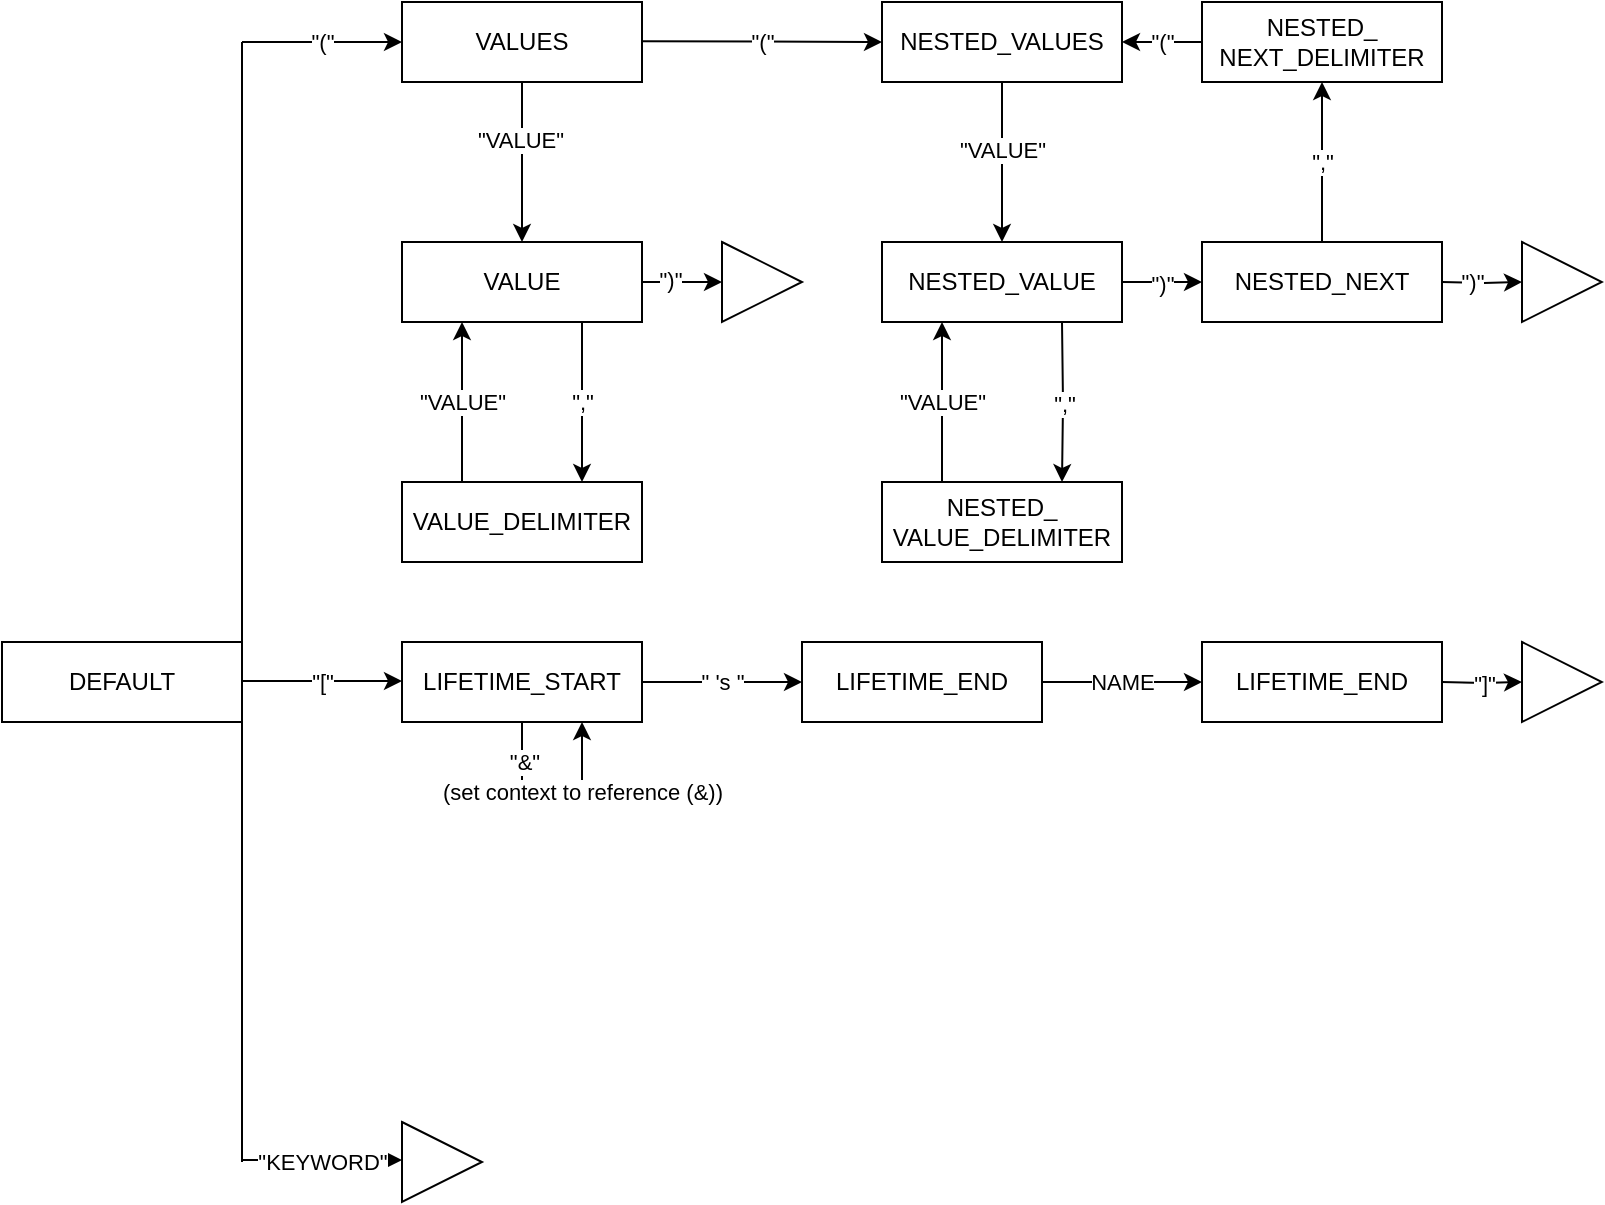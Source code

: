 <mxfile version="20.7.4" type="device"><diagram id="vXEssAmOKH0UY6YTsKDj" name="Seite-1"><mxGraphModel dx="1229" dy="599" grid="1" gridSize="10" guides="1" tooltips="1" connect="1" arrows="1" fold="1" page="1" pageScale="1" pageWidth="827" pageHeight="1169" math="0" shadow="0"><root><mxCell id="0"/><mxCell id="1" parent="0"/><mxCell id="vdOMh-BG7sZjLrH2iIUA-4" style="edgeStyle=orthogonalEdgeStyle;rounded=0;orthogonalLoop=1;jettySize=auto;html=1;exitX=0.5;exitY=1;exitDx=0;exitDy=0;" edge="1" parent="1" source="vdOMh-BG7sZjLrH2iIUA-1" target="vdOMh-BG7sZjLrH2iIUA-3"><mxGeometry relative="1" as="geometry"/></mxCell><mxCell id="vdOMh-BG7sZjLrH2iIUA-5" value="&quot;VALUE&quot;" style="edgeLabel;html=1;align=center;verticalAlign=middle;resizable=0;points=[];" vertex="1" connectable="0" parent="vdOMh-BG7sZjLrH2iIUA-4"><mxGeometry x="-0.278" y="-1" relative="1" as="geometry"><mxPoint as="offset"/></mxGeometry></mxCell><mxCell id="vdOMh-BG7sZjLrH2iIUA-1" value="VALUES" style="rounded=0;whiteSpace=wrap;html=1;" vertex="1" parent="1"><mxGeometry x="200" width="120" height="40" as="geometry"/></mxCell><mxCell id="vdOMh-BG7sZjLrH2iIUA-2" value="&quot;(&quot;&lt;br&gt;" style="endArrow=classic;html=1;rounded=0;entryX=0;entryY=0.5;entryDx=0;entryDy=0;" edge="1" parent="1" target="vdOMh-BG7sZjLrH2iIUA-1"><mxGeometry width="50" height="50" relative="1" as="geometry"><mxPoint x="120" y="20" as="sourcePoint"/><mxPoint x="180" y="10" as="targetPoint"/></mxGeometry></mxCell><mxCell id="vdOMh-BG7sZjLrH2iIUA-7" value="&quot;,&quot;" style="edgeStyle=orthogonalEdgeStyle;rounded=0;orthogonalLoop=1;jettySize=auto;html=1;exitX=0.75;exitY=1;exitDx=0;exitDy=0;entryX=0.75;entryY=0;entryDx=0;entryDy=0;" edge="1" parent="1" source="vdOMh-BG7sZjLrH2iIUA-3" target="vdOMh-BG7sZjLrH2iIUA-6"><mxGeometry relative="1" as="geometry"/></mxCell><mxCell id="vdOMh-BG7sZjLrH2iIUA-11" style="edgeStyle=orthogonalEdgeStyle;rounded=0;orthogonalLoop=1;jettySize=auto;html=1;exitX=1;exitY=0.5;exitDx=0;exitDy=0;entryX=0;entryY=0.5;entryDx=0;entryDy=0;" edge="1" parent="1" source="vdOMh-BG7sZjLrH2iIUA-3" target="vdOMh-BG7sZjLrH2iIUA-9"><mxGeometry relative="1" as="geometry"/></mxCell><mxCell id="vdOMh-BG7sZjLrH2iIUA-12" value="&quot;)&quot;" style="edgeLabel;html=1;align=center;verticalAlign=middle;resizable=0;points=[];" vertex="1" connectable="0" parent="vdOMh-BG7sZjLrH2iIUA-11"><mxGeometry x="-0.295" y="1" relative="1" as="geometry"><mxPoint as="offset"/></mxGeometry></mxCell><mxCell id="vdOMh-BG7sZjLrH2iIUA-3" value="VALUE" style="rounded=0;whiteSpace=wrap;html=1;" vertex="1" parent="1"><mxGeometry x="200" y="120" width="120" height="40" as="geometry"/></mxCell><mxCell id="vdOMh-BG7sZjLrH2iIUA-8" value="&quot;VALUE&quot;" style="edgeStyle=orthogonalEdgeStyle;rounded=0;orthogonalLoop=1;jettySize=auto;html=1;exitX=0.25;exitY=0;exitDx=0;exitDy=0;entryX=0.25;entryY=1;entryDx=0;entryDy=0;" edge="1" parent="1" source="vdOMh-BG7sZjLrH2iIUA-6" target="vdOMh-BG7sZjLrH2iIUA-3"><mxGeometry relative="1" as="geometry"/></mxCell><mxCell id="vdOMh-BG7sZjLrH2iIUA-6" value="VALUE_DELIMITER" style="rounded=0;whiteSpace=wrap;html=1;" vertex="1" parent="1"><mxGeometry x="200" y="240" width="120" height="40" as="geometry"/></mxCell><mxCell id="vdOMh-BG7sZjLrH2iIUA-9" value="" style="triangle;whiteSpace=wrap;html=1;" vertex="1" parent="1"><mxGeometry x="360" y="120" width="40" height="40" as="geometry"/></mxCell><mxCell id="vdOMh-BG7sZjLrH2iIUA-13" value="&quot;(&quot;&lt;br&gt;" style="endArrow=classic;html=1;rounded=0;entryX=0;entryY=0.5;entryDx=0;entryDy=0;" edge="1" parent="1" target="vdOMh-BG7sZjLrH2iIUA-14"><mxGeometry width="50" height="50" relative="1" as="geometry"><mxPoint x="320" y="19.57" as="sourcePoint"/><mxPoint x="480" y="20" as="targetPoint"/></mxGeometry></mxCell><mxCell id="vdOMh-BG7sZjLrH2iIUA-16" style="edgeStyle=orthogonalEdgeStyle;rounded=0;orthogonalLoop=1;jettySize=auto;html=1;exitX=0.5;exitY=1;exitDx=0;exitDy=0;entryX=0.5;entryY=0;entryDx=0;entryDy=0;" edge="1" parent="1" source="vdOMh-BG7sZjLrH2iIUA-14" target="vdOMh-BG7sZjLrH2iIUA-15"><mxGeometry relative="1" as="geometry"/></mxCell><mxCell id="vdOMh-BG7sZjLrH2iIUA-17" value="&quot;VALUE&quot;" style="edgeLabel;html=1;align=center;verticalAlign=middle;resizable=0;points=[];" vertex="1" connectable="0" parent="vdOMh-BG7sZjLrH2iIUA-16"><mxGeometry x="-0.157" relative="1" as="geometry"><mxPoint as="offset"/></mxGeometry></mxCell><mxCell id="vdOMh-BG7sZjLrH2iIUA-14" value="NESTED_VALUES" style="rounded=0;whiteSpace=wrap;html=1;" vertex="1" parent="1"><mxGeometry x="440" width="120" height="40" as="geometry"/></mxCell><mxCell id="vdOMh-BG7sZjLrH2iIUA-21" value="&quot;)&quot;" style="edgeStyle=orthogonalEdgeStyle;rounded=0;orthogonalLoop=1;jettySize=auto;html=1;" edge="1" parent="1" source="vdOMh-BG7sZjLrH2iIUA-15"><mxGeometry relative="1" as="geometry"><mxPoint x="600.0" y="140" as="targetPoint"/></mxGeometry></mxCell><mxCell id="vdOMh-BG7sZjLrH2iIUA-15" value="NESTED_VALUE" style="rounded=0;whiteSpace=wrap;html=1;" vertex="1" parent="1"><mxGeometry x="440" y="120" width="120" height="40" as="geometry"/></mxCell><mxCell id="vdOMh-BG7sZjLrH2iIUA-18" value="&quot;,&quot;" style="edgeStyle=orthogonalEdgeStyle;rounded=0;orthogonalLoop=1;jettySize=auto;html=1;exitX=0.75;exitY=1;exitDx=0;exitDy=0;entryX=0.75;entryY=0;entryDx=0;entryDy=0;" edge="1" parent="1" target="vdOMh-BG7sZjLrH2iIUA-20"><mxGeometry relative="1" as="geometry"><mxPoint x="530" y="160" as="sourcePoint"/></mxGeometry></mxCell><mxCell id="vdOMh-BG7sZjLrH2iIUA-19" value="&quot;VALUE&quot;" style="edgeStyle=orthogonalEdgeStyle;rounded=0;orthogonalLoop=1;jettySize=auto;html=1;exitX=0.25;exitY=0;exitDx=0;exitDy=0;entryX=0.25;entryY=1;entryDx=0;entryDy=0;" edge="1" parent="1" source="vdOMh-BG7sZjLrH2iIUA-20"><mxGeometry relative="1" as="geometry"><mxPoint x="470" y="160" as="targetPoint"/></mxGeometry></mxCell><mxCell id="vdOMh-BG7sZjLrH2iIUA-20" value="NESTED_&lt;br&gt;VALUE_DELIMITER" style="rounded=0;whiteSpace=wrap;html=1;" vertex="1" parent="1"><mxGeometry x="440" y="240" width="120" height="40" as="geometry"/></mxCell><mxCell id="vdOMh-BG7sZjLrH2iIUA-27" style="edgeStyle=orthogonalEdgeStyle;rounded=0;orthogonalLoop=1;jettySize=auto;html=1;exitX=0.5;exitY=0;exitDx=0;exitDy=0;entryX=0.5;entryY=1;entryDx=0;entryDy=0;" edge="1" parent="1" source="vdOMh-BG7sZjLrH2iIUA-22" target="vdOMh-BG7sZjLrH2iIUA-26"><mxGeometry relative="1" as="geometry"/></mxCell><mxCell id="vdOMh-BG7sZjLrH2iIUA-28" value="&quot;,&quot;" style="edgeLabel;html=1;align=center;verticalAlign=middle;resizable=0;points=[];" vertex="1" connectable="0" parent="vdOMh-BG7sZjLrH2iIUA-27"><mxGeometry x="0.272" y="1" relative="1" as="geometry"><mxPoint x="1" y="11" as="offset"/></mxGeometry></mxCell><mxCell id="vdOMh-BG7sZjLrH2iIUA-22" value="NESTED_NEXT" style="rounded=0;whiteSpace=wrap;html=1;" vertex="1" parent="1"><mxGeometry x="600" y="120" width="120" height="40" as="geometry"/></mxCell><mxCell id="vdOMh-BG7sZjLrH2iIUA-23" style="edgeStyle=orthogonalEdgeStyle;rounded=0;orthogonalLoop=1;jettySize=auto;html=1;exitX=1;exitY=0.5;exitDx=0;exitDy=0;entryX=0;entryY=0.5;entryDx=0;entryDy=0;" edge="1" parent="1" target="vdOMh-BG7sZjLrH2iIUA-25"><mxGeometry relative="1" as="geometry"><mxPoint x="720" y="140" as="sourcePoint"/></mxGeometry></mxCell><mxCell id="vdOMh-BG7sZjLrH2iIUA-24" value="&quot;)&quot;" style="edgeLabel;html=1;align=center;verticalAlign=middle;resizable=0;points=[];" vertex="1" connectable="0" parent="vdOMh-BG7sZjLrH2iIUA-23"><mxGeometry x="-0.295" y="1" relative="1" as="geometry"><mxPoint as="offset"/></mxGeometry></mxCell><mxCell id="vdOMh-BG7sZjLrH2iIUA-25" value="" style="triangle;whiteSpace=wrap;html=1;" vertex="1" parent="1"><mxGeometry x="760" y="120" width="40" height="40" as="geometry"/></mxCell><mxCell id="vdOMh-BG7sZjLrH2iIUA-29" value="&quot;(&quot;" style="edgeStyle=orthogonalEdgeStyle;rounded=0;orthogonalLoop=1;jettySize=auto;html=1;exitX=0;exitY=0.5;exitDx=0;exitDy=0;" edge="1" parent="1" source="vdOMh-BG7sZjLrH2iIUA-26" target="vdOMh-BG7sZjLrH2iIUA-14"><mxGeometry relative="1" as="geometry"/></mxCell><mxCell id="vdOMh-BG7sZjLrH2iIUA-26" value="NESTED_&lt;br&gt;NEXT_DELIMITER" style="rounded=0;whiteSpace=wrap;html=1;" vertex="1" parent="1"><mxGeometry x="600" width="120" height="40" as="geometry"/></mxCell><mxCell id="vdOMh-BG7sZjLrH2iIUA-34" value="&quot;&amp;amp;&quot;" style="edgeStyle=orthogonalEdgeStyle;rounded=0;orthogonalLoop=1;jettySize=auto;html=1;exitX=0.5;exitY=1;exitDx=0;exitDy=0;" edge="1" parent="1" source="vdOMh-BG7sZjLrH2iIUA-30"><mxGeometry relative="1" as="geometry"><mxPoint x="260" y="400" as="targetPoint"/></mxGeometry></mxCell><mxCell id="vdOMh-BG7sZjLrH2iIUA-37" value="&quot; 's &quot;" style="edgeStyle=orthogonalEdgeStyle;rounded=0;orthogonalLoop=1;jettySize=auto;html=1;exitX=1;exitY=0.5;exitDx=0;exitDy=0;entryX=0;entryY=0.5;entryDx=0;entryDy=0;" edge="1" parent="1" source="vdOMh-BG7sZjLrH2iIUA-30" target="vdOMh-BG7sZjLrH2iIUA-35"><mxGeometry relative="1" as="geometry"/></mxCell><mxCell id="vdOMh-BG7sZjLrH2iIUA-30" value="LIFETIME_START" style="rounded=0;whiteSpace=wrap;html=1;" vertex="1" parent="1"><mxGeometry x="200" y="320" width="120" height="40" as="geometry"/></mxCell><mxCell id="vdOMh-BG7sZjLrH2iIUA-32" value="&quot;[&quot;" style="endArrow=classic;html=1;rounded=0;entryX=0;entryY=0.5;entryDx=0;entryDy=0;" edge="1" parent="1"><mxGeometry width="50" height="50" relative="1" as="geometry"><mxPoint x="120" y="339.52" as="sourcePoint"/><mxPoint x="200" y="339.52" as="targetPoint"/></mxGeometry></mxCell><mxCell id="vdOMh-BG7sZjLrH2iIUA-49" value="&quot;]&quot;" style="edgeStyle=orthogonalEdgeStyle;rounded=0;orthogonalLoop=1;jettySize=auto;html=1;" edge="1" parent="1"><mxGeometry relative="1" as="geometry"><mxPoint x="760" y="340" as="targetPoint"/><mxPoint x="720" y="340" as="sourcePoint"/></mxGeometry></mxCell><mxCell id="vdOMh-BG7sZjLrH2iIUA-65" value="NAME" style="edgeStyle=orthogonalEdgeStyle;rounded=0;orthogonalLoop=1;jettySize=auto;html=1;exitX=1;exitY=0.5;exitDx=0;exitDy=0;entryX=0;entryY=0.5;entryDx=0;entryDy=0;" edge="1" parent="1" source="vdOMh-BG7sZjLrH2iIUA-35" target="vdOMh-BG7sZjLrH2iIUA-64"><mxGeometry relative="1" as="geometry"/></mxCell><mxCell id="vdOMh-BG7sZjLrH2iIUA-35" value="LIFETIME_END" style="rounded=0;whiteSpace=wrap;html=1;" vertex="1" parent="1"><mxGeometry x="400" y="320" width="120" height="40" as="geometry"/></mxCell><mxCell id="vdOMh-BG7sZjLrH2iIUA-50" value="" style="triangle;whiteSpace=wrap;html=1;" vertex="1" parent="1"><mxGeometry x="760" y="320" width="40" height="40" as="geometry"/></mxCell><mxCell id="vdOMh-BG7sZjLrH2iIUA-56" value="&quot;KEYWORD&quot;" style="endArrow=classic;html=1;rounded=0;entryX=0;entryY=0.5;entryDx=0;entryDy=0;" edge="1" parent="1"><mxGeometry y="-1" width="50" height="50" relative="1" as="geometry"><mxPoint x="120" y="579" as="sourcePoint"/><mxPoint x="200" y="579" as="targetPoint"/><mxPoint as="offset"/></mxGeometry></mxCell><mxCell id="vdOMh-BG7sZjLrH2iIUA-57" value="" style="triangle;whiteSpace=wrap;html=1;" vertex="1" parent="1"><mxGeometry x="200" y="560" width="40" height="40" as="geometry"/></mxCell><mxCell id="vdOMh-BG7sZjLrH2iIUA-58" value="" style="endArrow=none;html=1;rounded=0;" edge="1" parent="1"><mxGeometry width="50" height="50" relative="1" as="geometry"><mxPoint x="120" y="580" as="sourcePoint"/><mxPoint x="120" y="20" as="targetPoint"/></mxGeometry></mxCell><mxCell id="vdOMh-BG7sZjLrH2iIUA-59" value="DEFAULT" style="rounded=0;whiteSpace=wrap;html=1;" vertex="1" parent="1"><mxGeometry y="320" width="120" height="40" as="geometry"/></mxCell><mxCell id="vdOMh-BG7sZjLrH2iIUA-62" value="(set context to reference (&amp;amp;))" style="edgeStyle=orthogonalEdgeStyle;rounded=0;orthogonalLoop=1;jettySize=auto;html=1;entryX=0.75;entryY=1;entryDx=0;entryDy=0;" edge="1" parent="1" target="vdOMh-BG7sZjLrH2iIUA-30"><mxGeometry relative="1" as="geometry"><mxPoint x="260" y="400" as="sourcePoint"/><mxPoint x="270" y="410" as="targetPoint"/><Array as="points"><mxPoint x="290" y="400"/></Array></mxGeometry></mxCell><mxCell id="vdOMh-BG7sZjLrH2iIUA-64" value="LIFETIME_END" style="rounded=0;whiteSpace=wrap;html=1;" vertex="1" parent="1"><mxGeometry x="600" y="320" width="120" height="40" as="geometry"/></mxCell></root></mxGraphModel></diagram></mxfile>